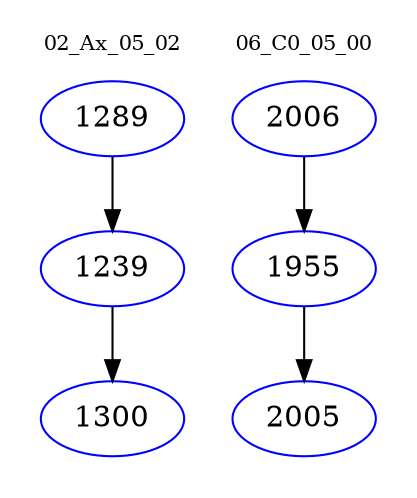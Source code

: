 digraph{
subgraph cluster_0 {
color = white
label = "02_Ax_05_02";
fontsize=10;
T0_1289 [label="1289", color="blue"]
T0_1289 -> T0_1239 [color="black"]
T0_1239 [label="1239", color="blue"]
T0_1239 -> T0_1300 [color="black"]
T0_1300 [label="1300", color="blue"]
}
subgraph cluster_1 {
color = white
label = "06_C0_05_00";
fontsize=10;
T1_2006 [label="2006", color="blue"]
T1_2006 -> T1_1955 [color="black"]
T1_1955 [label="1955", color="blue"]
T1_1955 -> T1_2005 [color="black"]
T1_2005 [label="2005", color="blue"]
}
}
